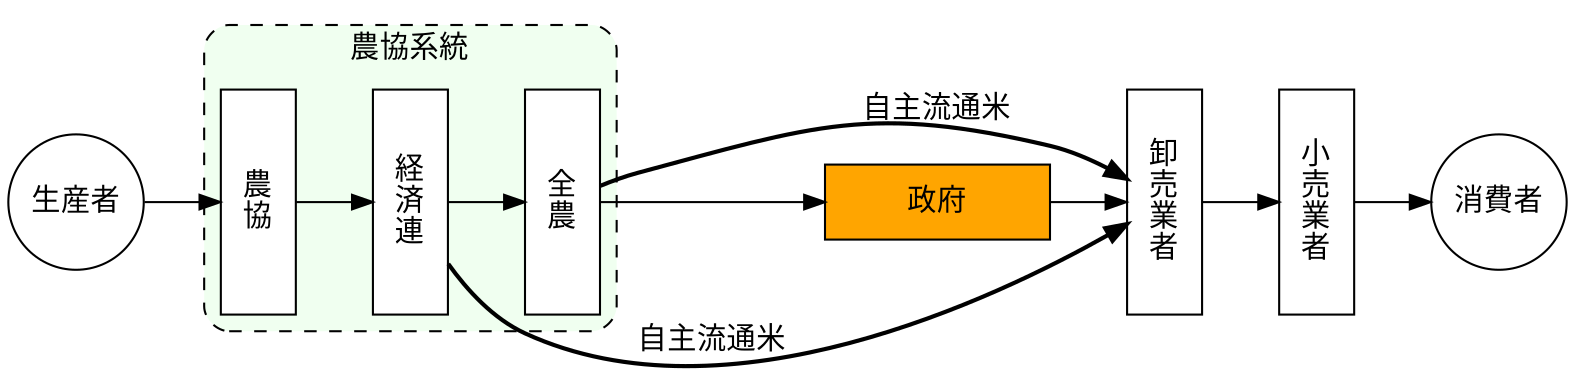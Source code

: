 digraph market_vegetables {
  graph [rankdir = LR]

  node [shape = box,
        fontname = Helvetica,
        style = filled,
        fillcolor = white, 
        width = 0.5,
        height = 1.5,
        fixedsize = true]
  "農\n協"; "経\n済\n連"; "全\n農"; "卸\n売\n業\n者"; "小\n売\n業\n者"
  政府 [width = 1.5,
       height = 0.5,
       fillcolor = orange]
  node [shape = circle,
        width = 0.9,
        height = 0.9,
        fixedsize = false]
  生産者; 消費者

  edge [fontname = Helvetica]
  生産者->"農\n協";
  "農\n協"->"経\n済\n連";
  "経\n済\n連"->"全\n農";
  "全\n農"->政府;
  政府->"卸\n売\n業\n者";
  "卸\n売\n業\n者"->"小\n売\n業\n者";
  "小\n売\n業\n者"->消費者;
  "全\n農"->"卸\n売\n業\n者" [label = "自主流通米", constraint = false, penwidth = 2];
  "経\n済\n連"->"卸\n売\n業\n者" [label = "自主流通米", constraint = false, penwidth = 2];

  subgraph cluster0 {
    label = "農協系統"
    fontname = Helvetica
    bgcolor = honeydew
    style = "dashed,rounded"
    {"農\n協"; "経\n済\n連"; "全\n農"}
  }
}